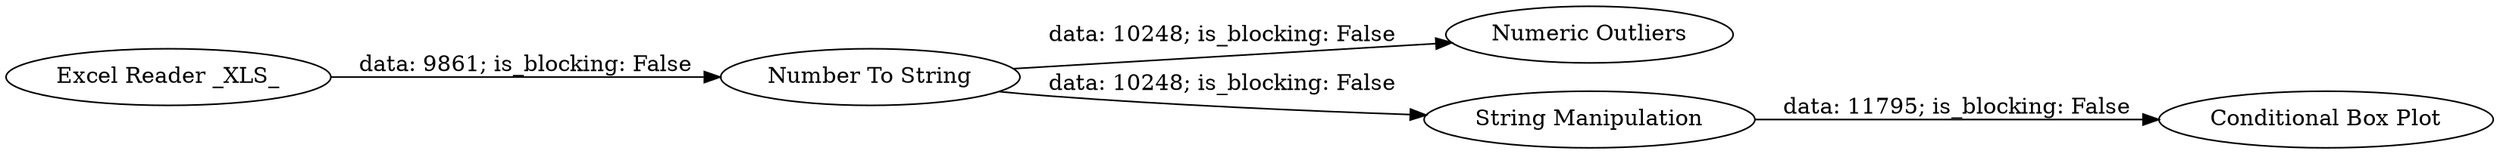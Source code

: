 digraph {
	"5522332918867008000_10" [label="Numeric Outliers"]
	"5522332918867008000_9" [label="Conditional Box Plot"]
	"5522332918867008000_11" [label="Number To String"]
	"5522332918867008000_12" [label="String Manipulation"]
	"5522332918867008000_6" [label="Excel Reader _XLS_"]
	"5522332918867008000_11" -> "5522332918867008000_10" [label="data: 10248; is_blocking: False"]
	"5522332918867008000_11" -> "5522332918867008000_12" [label="data: 10248; is_blocking: False"]
	"5522332918867008000_12" -> "5522332918867008000_9" [label="data: 11795; is_blocking: False"]
	"5522332918867008000_6" -> "5522332918867008000_11" [label="data: 9861; is_blocking: False"]
	rankdir=LR
}
